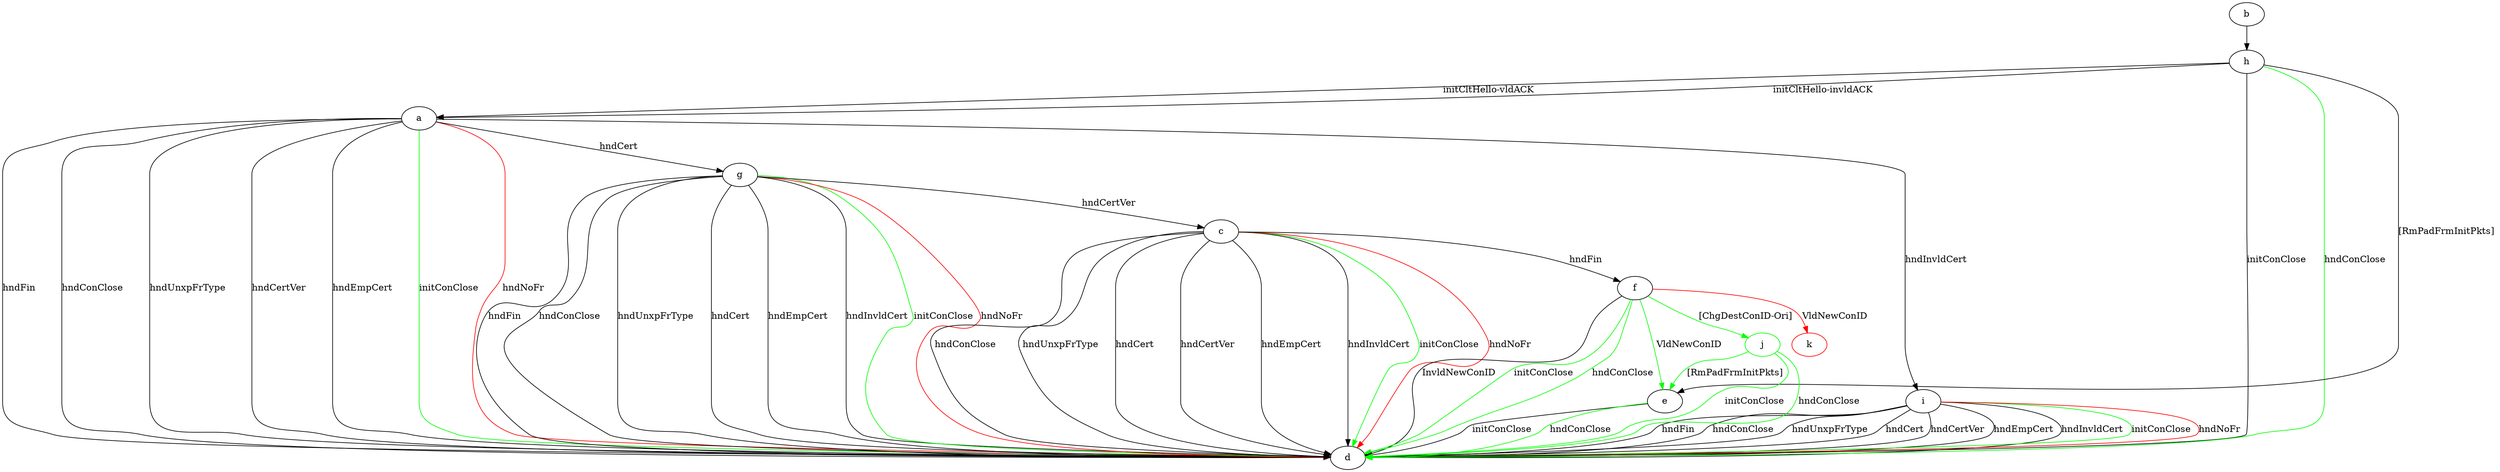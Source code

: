 digraph "" {
	a -> d	[key=0,
		label="hndFin "];
	a -> d	[key=1,
		label="hndConClose "];
	a -> d	[key=2,
		label="hndUnxpFrType "];
	a -> d	[key=3,
		label="hndCertVer "];
	a -> d	[key=4,
		label="hndEmpCert "];
	a -> d	[key=5,
		color=green,
		label="initConClose "];
	a -> d	[key=6,
		color=red,
		label="hndNoFr "];
	a -> g	[key=0,
		label="hndCert "];
	a -> i	[key=0,
		label="hndInvldCert "];
	b -> h	[key=0];
	c -> d	[key=0,
		label="hndConClose "];
	c -> d	[key=1,
		label="hndUnxpFrType "];
	c -> d	[key=2,
		label="hndCert "];
	c -> d	[key=3,
		label="hndCertVer "];
	c -> d	[key=4,
		label="hndEmpCert "];
	c -> d	[key=5,
		label="hndInvldCert "];
	c -> d	[key=6,
		color=green,
		label="initConClose "];
	c -> d	[key=7,
		color=red,
		label="hndNoFr "];
	c -> f	[key=0,
		label="hndFin "];
	e -> d	[key=0,
		label="initConClose "];
	e -> d	[key=1,
		color=green,
		label="hndConClose "];
	f -> d	[key=0,
		label="InvldNewConID "];
	f -> d	[key=1,
		color=green,
		label="initConClose "];
	f -> d	[key=2,
		color=green,
		label="hndConClose "];
	f -> e	[key=0,
		color=green,
		label="VldNewConID "];
	j	[color=green];
	f -> j	[key=0,
		color=green,
		label="[ChgDestConID-Ori] "];
	k	[color=red];
	f -> k	[key=0,
		color=red,
		label="VldNewConID "];
	g -> c	[key=0,
		label="hndCertVer "];
	g -> d	[key=0,
		label="hndFin "];
	g -> d	[key=1,
		label="hndConClose "];
	g -> d	[key=2,
		label="hndUnxpFrType "];
	g -> d	[key=3,
		label="hndCert "];
	g -> d	[key=4,
		label="hndEmpCert "];
	g -> d	[key=5,
		label="hndInvldCert "];
	g -> d	[key=6,
		color=green,
		label="initConClose "];
	g -> d	[key=7,
		color=red,
		label="hndNoFr "];
	h -> a	[key=0,
		label="initCltHello-vldACK "];
	h -> a	[key=1,
		label="initCltHello-invldACK "];
	h -> d	[key=0,
		label="initConClose "];
	h -> d	[key=1,
		color=green,
		label="hndConClose "];
	h -> e	[key=0,
		label="[RmPadFrmInitPkts] "];
	i -> d	[key=0,
		label="hndFin "];
	i -> d	[key=1,
		label="hndConClose "];
	i -> d	[key=2,
		label="hndUnxpFrType "];
	i -> d	[key=3,
		label="hndCert "];
	i -> d	[key=4,
		label="hndCertVer "];
	i -> d	[key=5,
		label="hndEmpCert "];
	i -> d	[key=6,
		label="hndInvldCert "];
	i -> d	[key=7,
		color=green,
		label="initConClose "];
	i -> d	[key=8,
		color=red,
		label="hndNoFr "];
	j -> d	[key=0,
		color=green,
		label="initConClose "];
	j -> d	[key=1,
		color=green,
		label="hndConClose "];
	j -> e	[key=0,
		color=green,
		label="[RmPadFrmInitPkts] "];
}
